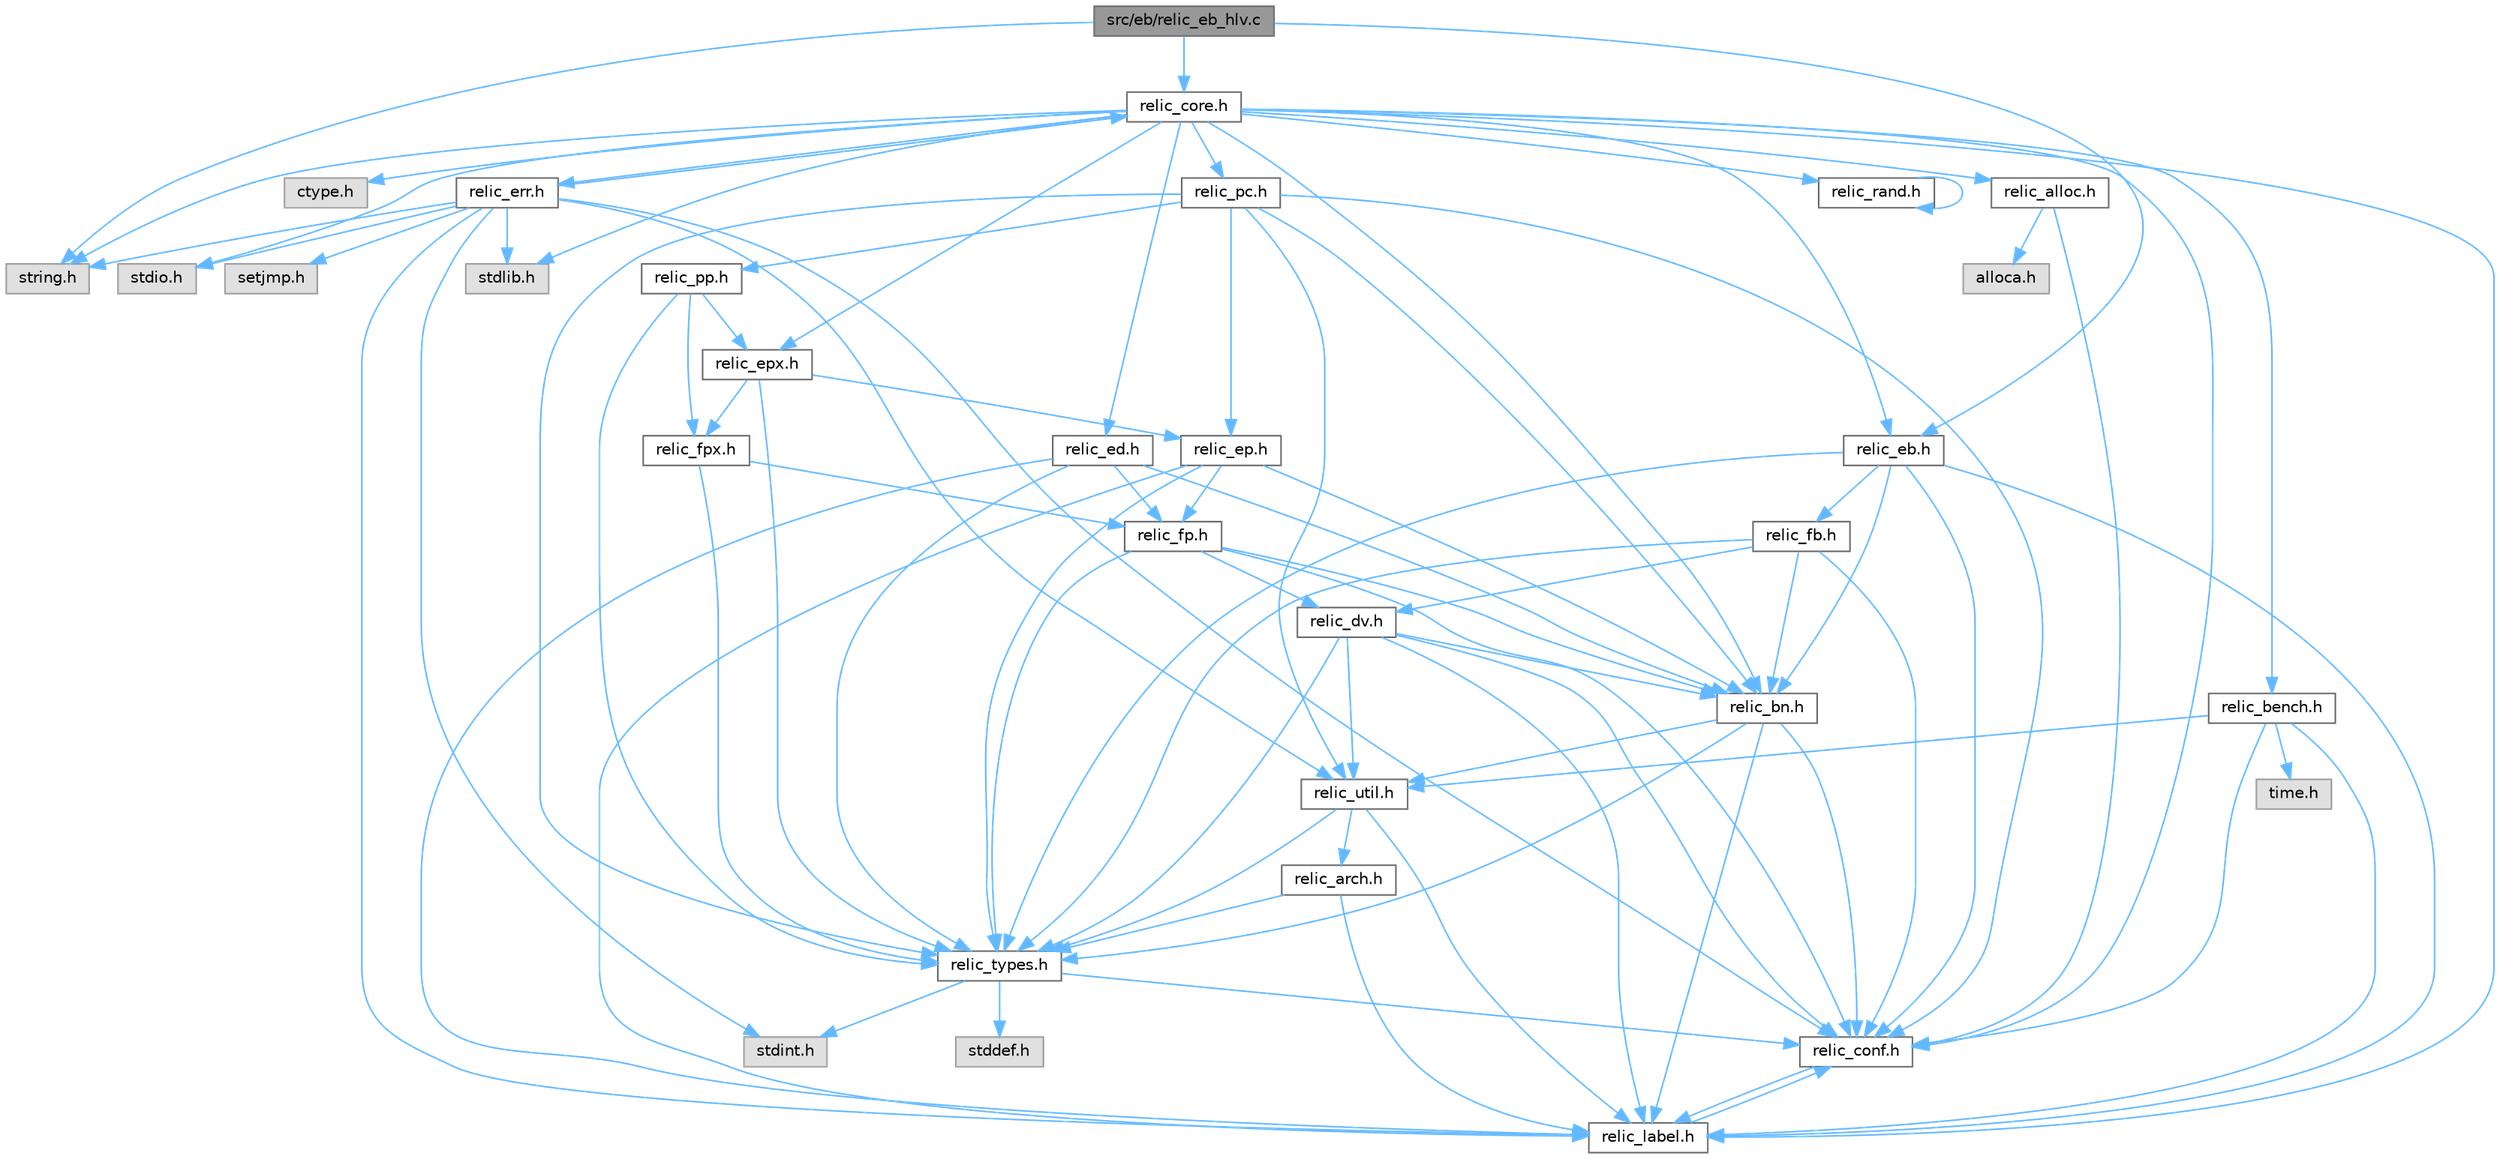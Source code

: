 digraph "src/eb/relic_eb_hlv.c"
{
 // LATEX_PDF_SIZE
  bgcolor="transparent";
  edge [fontname=Helvetica,fontsize=10,labelfontname=Helvetica,labelfontsize=10];
  node [fontname=Helvetica,fontsize=10,shape=box,height=0.2,width=0.4];
  Node1 [id="Node000001",label="src/eb/relic_eb_hlv.c",height=0.2,width=0.4,color="gray40", fillcolor="grey60", style="filled", fontcolor="black",tooltip=" "];
  Node1 -> Node2 [id="edge1_Node000001_Node000002",color="steelblue1",style="solid",tooltip=" "];
  Node2 [id="Node000002",label="string.h",height=0.2,width=0.4,color="grey60", fillcolor="#E0E0E0", style="filled",tooltip=" "];
  Node1 -> Node3 [id="edge2_Node000001_Node000003",color="steelblue1",style="solid",tooltip=" "];
  Node3 [id="Node000003",label="relic_core.h",height=0.2,width=0.4,color="grey40", fillcolor="white", style="filled",URL="$db/d67/relic__core_8h.html",tooltip=" "];
  Node3 -> Node4 [id="edge3_Node000003_Node000004",color="steelblue1",style="solid",tooltip=" "];
  Node4 [id="Node000004",label="stdlib.h",height=0.2,width=0.4,color="grey60", fillcolor="#E0E0E0", style="filled",tooltip=" "];
  Node3 -> Node5 [id="edge4_Node000003_Node000005",color="steelblue1",style="solid",tooltip=" "];
  Node5 [id="Node000005",label="stdio.h",height=0.2,width=0.4,color="grey60", fillcolor="#E0E0E0", style="filled",tooltip=" "];
  Node3 -> Node2 [id="edge5_Node000003_Node000002",color="steelblue1",style="solid",tooltip=" "];
  Node3 -> Node6 [id="edge6_Node000003_Node000006",color="steelblue1",style="solid",tooltip=" "];
  Node6 [id="Node000006",label="ctype.h",height=0.2,width=0.4,color="grey60", fillcolor="#E0E0E0", style="filled",tooltip=" "];
  Node3 -> Node7 [id="edge7_Node000003_Node000007",color="steelblue1",style="solid",tooltip=" "];
  Node7 [id="Node000007",label="relic_err.h",height=0.2,width=0.4,color="grey40", fillcolor="white", style="filled",URL="$d0/d09/relic__err_8h.html",tooltip=" "];
  Node7 -> Node8 [id="edge8_Node000007_Node000008",color="steelblue1",style="solid",tooltip=" "];
  Node8 [id="Node000008",label="stdint.h",height=0.2,width=0.4,color="grey60", fillcolor="#E0E0E0", style="filled",tooltip=" "];
  Node7 -> Node4 [id="edge9_Node000007_Node000004",color="steelblue1",style="solid",tooltip=" "];
  Node7 -> Node5 [id="edge10_Node000007_Node000005",color="steelblue1",style="solid",tooltip=" "];
  Node7 -> Node2 [id="edge11_Node000007_Node000002",color="steelblue1",style="solid",tooltip=" "];
  Node7 -> Node3 [id="edge12_Node000007_Node000003",color="steelblue1",style="solid",tooltip=" "];
  Node7 -> Node9 [id="edge13_Node000007_Node000009",color="steelblue1",style="solid",tooltip=" "];
  Node9 [id="Node000009",label="relic_conf.h",height=0.2,width=0.4,color="grey40", fillcolor="white", style="filled",URL="$d1/da4/relic__conf_8h.html",tooltip=" "];
  Node9 -> Node10 [id="edge14_Node000009_Node000010",color="steelblue1",style="solid",tooltip=" "];
  Node10 [id="Node000010",label="relic_label.h",height=0.2,width=0.4,color="grey40", fillcolor="white", style="filled",URL="$df/d60/relic__label_8h.html",tooltip=" "];
  Node10 -> Node9 [id="edge15_Node000010_Node000009",color="steelblue1",style="solid",tooltip=" "];
  Node7 -> Node11 [id="edge16_Node000007_Node000011",color="steelblue1",style="solid",tooltip=" "];
  Node11 [id="Node000011",label="relic_util.h",height=0.2,width=0.4,color="grey40", fillcolor="white", style="filled",URL="$d1/d8d/relic__util_8h.html",tooltip=" "];
  Node11 -> Node12 [id="edge17_Node000011_Node000012",color="steelblue1",style="solid",tooltip=" "];
  Node12 [id="Node000012",label="relic_arch.h",height=0.2,width=0.4,color="grey40", fillcolor="white", style="filled",URL="$d7/d48/relic__arch_8h.html",tooltip=" "];
  Node12 -> Node13 [id="edge18_Node000012_Node000013",color="steelblue1",style="solid",tooltip=" "];
  Node13 [id="Node000013",label="relic_types.h",height=0.2,width=0.4,color="grey40", fillcolor="white", style="filled",URL="$d4/dd7/relic__types_8h.html",tooltip=" "];
  Node13 -> Node14 [id="edge19_Node000013_Node000014",color="steelblue1",style="solid",tooltip=" "];
  Node14 [id="Node000014",label="stddef.h",height=0.2,width=0.4,color="grey60", fillcolor="#E0E0E0", style="filled",tooltip=" "];
  Node13 -> Node8 [id="edge20_Node000013_Node000008",color="steelblue1",style="solid",tooltip=" "];
  Node13 -> Node9 [id="edge21_Node000013_Node000009",color="steelblue1",style="solid",tooltip=" "];
  Node12 -> Node10 [id="edge22_Node000012_Node000010",color="steelblue1",style="solid",tooltip=" "];
  Node11 -> Node13 [id="edge23_Node000011_Node000013",color="steelblue1",style="solid",tooltip=" "];
  Node11 -> Node10 [id="edge24_Node000011_Node000010",color="steelblue1",style="solid",tooltip=" "];
  Node7 -> Node10 [id="edge25_Node000007_Node000010",color="steelblue1",style="solid",tooltip=" "];
  Node7 -> Node15 [id="edge26_Node000007_Node000015",color="steelblue1",style="solid",tooltip=" "];
  Node15 [id="Node000015",label="setjmp.h",height=0.2,width=0.4,color="grey60", fillcolor="#E0E0E0", style="filled",tooltip=" "];
  Node3 -> Node16 [id="edge27_Node000003_Node000016",color="steelblue1",style="solid",tooltip=" "];
  Node16 [id="Node000016",label="relic_bn.h",height=0.2,width=0.4,color="grey40", fillcolor="white", style="filled",URL="$d2/df6/relic__bn_8h.html",tooltip=" "];
  Node16 -> Node9 [id="edge28_Node000016_Node000009",color="steelblue1",style="solid",tooltip=" "];
  Node16 -> Node11 [id="edge29_Node000016_Node000011",color="steelblue1",style="solid",tooltip=" "];
  Node16 -> Node13 [id="edge30_Node000016_Node000013",color="steelblue1",style="solid",tooltip=" "];
  Node16 -> Node10 [id="edge31_Node000016_Node000010",color="steelblue1",style="solid",tooltip=" "];
  Node3 -> Node17 [id="edge32_Node000003_Node000017",color="steelblue1",style="solid",tooltip=" "];
  Node17 [id="Node000017",label="relic_eb.h",height=0.2,width=0.4,color="grey40", fillcolor="white", style="filled",URL="$d0/d24/relic__eb_8h.html",tooltip=" "];
  Node17 -> Node18 [id="edge33_Node000017_Node000018",color="steelblue1",style="solid",tooltip=" "];
  Node18 [id="Node000018",label="relic_fb.h",height=0.2,width=0.4,color="grey40", fillcolor="white", style="filled",URL="$dc/de1/relic__fb_8h.html",tooltip=" "];
  Node18 -> Node16 [id="edge34_Node000018_Node000016",color="steelblue1",style="solid",tooltip=" "];
  Node18 -> Node19 [id="edge35_Node000018_Node000019",color="steelblue1",style="solid",tooltip=" "];
  Node19 [id="Node000019",label="relic_dv.h",height=0.2,width=0.4,color="grey40", fillcolor="white", style="filled",URL="$d3/d30/relic__dv_8h.html",tooltip=" "];
  Node19 -> Node16 [id="edge36_Node000019_Node000016",color="steelblue1",style="solid",tooltip=" "];
  Node19 -> Node9 [id="edge37_Node000019_Node000009",color="steelblue1",style="solid",tooltip=" "];
  Node19 -> Node13 [id="edge38_Node000019_Node000013",color="steelblue1",style="solid",tooltip=" "];
  Node19 -> Node11 [id="edge39_Node000019_Node000011",color="steelblue1",style="solid",tooltip=" "];
  Node19 -> Node10 [id="edge40_Node000019_Node000010",color="steelblue1",style="solid",tooltip=" "];
  Node18 -> Node9 [id="edge41_Node000018_Node000009",color="steelblue1",style="solid",tooltip=" "];
  Node18 -> Node13 [id="edge42_Node000018_Node000013",color="steelblue1",style="solid",tooltip=" "];
  Node17 -> Node16 [id="edge43_Node000017_Node000016",color="steelblue1",style="solid",tooltip=" "];
  Node17 -> Node9 [id="edge44_Node000017_Node000009",color="steelblue1",style="solid",tooltip=" "];
  Node17 -> Node13 [id="edge45_Node000017_Node000013",color="steelblue1",style="solid",tooltip=" "];
  Node17 -> Node10 [id="edge46_Node000017_Node000010",color="steelblue1",style="solid",tooltip=" "];
  Node3 -> Node20 [id="edge47_Node000003_Node000020",color="steelblue1",style="solid",tooltip=" "];
  Node20 [id="Node000020",label="relic_epx.h",height=0.2,width=0.4,color="grey40", fillcolor="white", style="filled",URL="$d9/d7d/relic__epx_8h.html",tooltip=" "];
  Node20 -> Node21 [id="edge48_Node000020_Node000021",color="steelblue1",style="solid",tooltip=" "];
  Node21 [id="Node000021",label="relic_fpx.h",height=0.2,width=0.4,color="grey40", fillcolor="white", style="filled",URL="$d9/d17/relic__fpx_8h.html",tooltip=" "];
  Node21 -> Node22 [id="edge49_Node000021_Node000022",color="steelblue1",style="solid",tooltip=" "];
  Node22 [id="Node000022",label="relic_fp.h",height=0.2,width=0.4,color="grey40", fillcolor="white", style="filled",URL="$d5/dfa/relic__fp_8h.html",tooltip=" "];
  Node22 -> Node19 [id="edge50_Node000022_Node000019",color="steelblue1",style="solid",tooltip=" "];
  Node22 -> Node16 [id="edge51_Node000022_Node000016",color="steelblue1",style="solid",tooltip=" "];
  Node22 -> Node9 [id="edge52_Node000022_Node000009",color="steelblue1",style="solid",tooltip=" "];
  Node22 -> Node13 [id="edge53_Node000022_Node000013",color="steelblue1",style="solid",tooltip=" "];
  Node21 -> Node13 [id="edge54_Node000021_Node000013",color="steelblue1",style="solid",tooltip=" "];
  Node20 -> Node23 [id="edge55_Node000020_Node000023",color="steelblue1",style="solid",tooltip=" "];
  Node23 [id="Node000023",label="relic_ep.h",height=0.2,width=0.4,color="grey40", fillcolor="white", style="filled",URL="$d3/df7/relic__ep_8h.html",tooltip=" "];
  Node23 -> Node22 [id="edge56_Node000023_Node000022",color="steelblue1",style="solid",tooltip=" "];
  Node23 -> Node16 [id="edge57_Node000023_Node000016",color="steelblue1",style="solid",tooltip=" "];
  Node23 -> Node13 [id="edge58_Node000023_Node000013",color="steelblue1",style="solid",tooltip=" "];
  Node23 -> Node10 [id="edge59_Node000023_Node000010",color="steelblue1",style="solid",tooltip=" "];
  Node20 -> Node13 [id="edge60_Node000020_Node000013",color="steelblue1",style="solid",tooltip=" "];
  Node3 -> Node24 [id="edge61_Node000003_Node000024",color="steelblue1",style="solid",tooltip=" "];
  Node24 [id="Node000024",label="relic_ed.h",height=0.2,width=0.4,color="grey40", fillcolor="white", style="filled",URL="$d6/d6d/relic__ed_8h.html",tooltip=" "];
  Node24 -> Node22 [id="edge62_Node000024_Node000022",color="steelblue1",style="solid",tooltip=" "];
  Node24 -> Node16 [id="edge63_Node000024_Node000016",color="steelblue1",style="solid",tooltip=" "];
  Node24 -> Node13 [id="edge64_Node000024_Node000013",color="steelblue1",style="solid",tooltip=" "];
  Node24 -> Node10 [id="edge65_Node000024_Node000010",color="steelblue1",style="solid",tooltip=" "];
  Node3 -> Node25 [id="edge66_Node000003_Node000025",color="steelblue1",style="solid",tooltip=" "];
  Node25 [id="Node000025",label="relic_pc.h",height=0.2,width=0.4,color="grey40", fillcolor="white", style="filled",URL="$df/d3f/relic__pc_8h.html",tooltip=" "];
  Node25 -> Node23 [id="edge67_Node000025_Node000023",color="steelblue1",style="solid",tooltip=" "];
  Node25 -> Node26 [id="edge68_Node000025_Node000026",color="steelblue1",style="solid",tooltip=" "];
  Node26 [id="Node000026",label="relic_pp.h",height=0.2,width=0.4,color="grey40", fillcolor="white", style="filled",URL="$d1/d95/relic__pp_8h.html",tooltip=" "];
  Node26 -> Node21 [id="edge69_Node000026_Node000021",color="steelblue1",style="solid",tooltip=" "];
  Node26 -> Node20 [id="edge70_Node000026_Node000020",color="steelblue1",style="solid",tooltip=" "];
  Node26 -> Node13 [id="edge71_Node000026_Node000013",color="steelblue1",style="solid",tooltip=" "];
  Node25 -> Node16 [id="edge72_Node000025_Node000016",color="steelblue1",style="solid",tooltip=" "];
  Node25 -> Node11 [id="edge73_Node000025_Node000011",color="steelblue1",style="solid",tooltip=" "];
  Node25 -> Node9 [id="edge74_Node000025_Node000009",color="steelblue1",style="solid",tooltip=" "];
  Node25 -> Node13 [id="edge75_Node000025_Node000013",color="steelblue1",style="solid",tooltip=" "];
  Node3 -> Node9 [id="edge76_Node000003_Node000009",color="steelblue1",style="solid",tooltip=" "];
  Node3 -> Node27 [id="edge77_Node000003_Node000027",color="steelblue1",style="solid",tooltip=" "];
  Node27 [id="Node000027",label="relic_bench.h",height=0.2,width=0.4,color="grey40", fillcolor="white", style="filled",URL="$dd/d4c/relic__bench_8h.html",tooltip=" "];
  Node27 -> Node9 [id="edge78_Node000027_Node000009",color="steelblue1",style="solid",tooltip=" "];
  Node27 -> Node10 [id="edge79_Node000027_Node000010",color="steelblue1",style="solid",tooltip=" "];
  Node27 -> Node11 [id="edge80_Node000027_Node000011",color="steelblue1",style="solid",tooltip=" "];
  Node27 -> Node28 [id="edge81_Node000027_Node000028",color="steelblue1",style="solid",tooltip=" "];
  Node28 [id="Node000028",label="time.h",height=0.2,width=0.4,color="grey60", fillcolor="#E0E0E0", style="filled",tooltip=" "];
  Node3 -> Node29 [id="edge82_Node000003_Node000029",color="steelblue1",style="solid",tooltip=" "];
  Node29 [id="Node000029",label="relic_rand.h",height=0.2,width=0.4,color="grey40", fillcolor="white", style="filled",URL="$d7/d29/relic__rand_8h.html",tooltip=" "];
  Node29 -> Node29 [id="edge83_Node000029_Node000029",color="steelblue1",style="solid",tooltip=" "];
  Node3 -> Node10 [id="edge84_Node000003_Node000010",color="steelblue1",style="solid",tooltip=" "];
  Node3 -> Node30 [id="edge85_Node000003_Node000030",color="steelblue1",style="solid",tooltip=" "];
  Node30 [id="Node000030",label="relic_alloc.h",height=0.2,width=0.4,color="grey40", fillcolor="white", style="filled",URL="$d6/d2b/relic__alloc_8h.html",tooltip=" "];
  Node30 -> Node9 [id="edge86_Node000030_Node000009",color="steelblue1",style="solid",tooltip=" "];
  Node30 -> Node31 [id="edge87_Node000030_Node000031",color="steelblue1",style="solid",tooltip=" "];
  Node31 [id="Node000031",label="alloca.h",height=0.2,width=0.4,color="grey60", fillcolor="#E0E0E0", style="filled",tooltip=" "];
  Node1 -> Node17 [id="edge88_Node000001_Node000017",color="steelblue1",style="solid",tooltip=" "];
}
